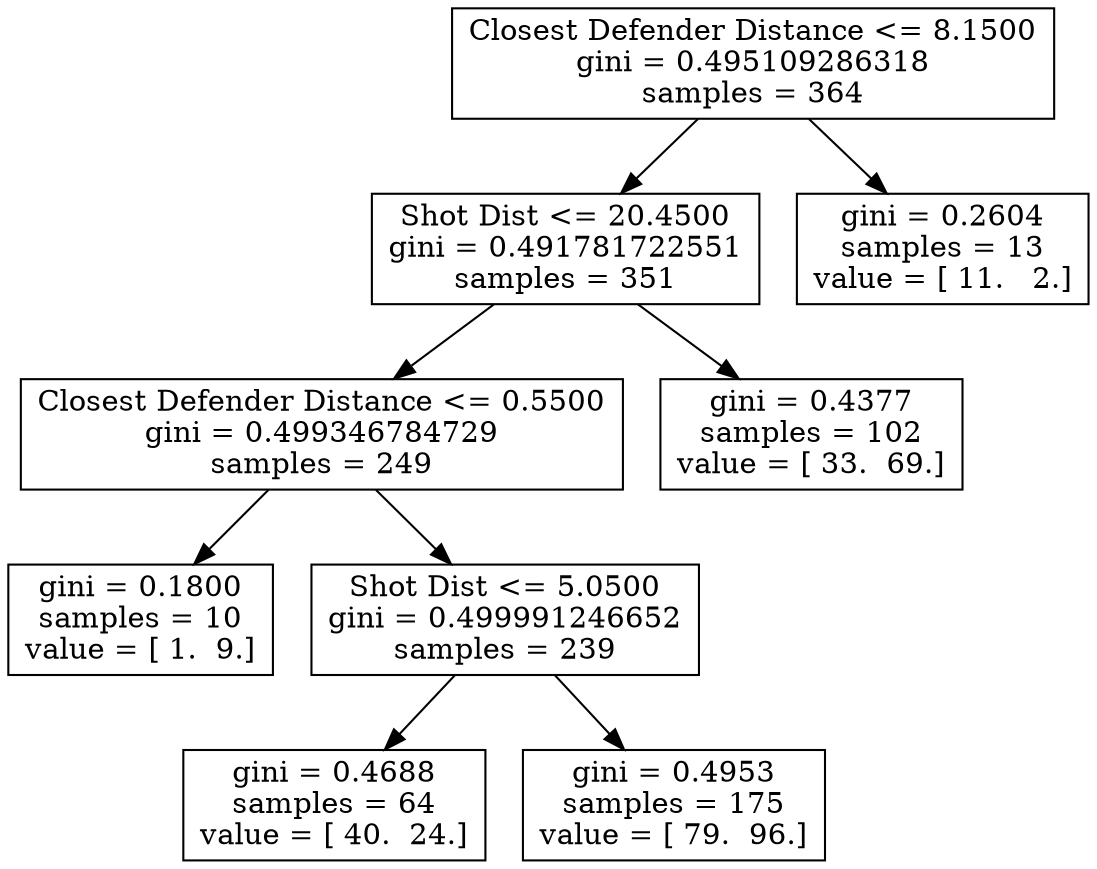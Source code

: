 digraph Tree {
0 [label="Closest Defender Distance <= 8.1500\ngini = 0.495109286318\nsamples = 364", shape="box"] ;
1 [label="Shot Dist <= 20.4500\ngini = 0.491781722551\nsamples = 351", shape="box"] ;
0 -> 1 ;
2 [label="Closest Defender Distance <= 0.5500\ngini = 0.499346784729\nsamples = 249", shape="box"] ;
1 -> 2 ;
3 [label="gini = 0.1800\nsamples = 10\nvalue = [ 1.  9.]", shape="box"] ;
2 -> 3 ;
4 [label="Shot Dist <= 5.0500\ngini = 0.499991246652\nsamples = 239", shape="box"] ;
2 -> 4 ;
5 [label="gini = 0.4688\nsamples = 64\nvalue = [ 40.  24.]", shape="box"] ;
4 -> 5 ;
6 [label="gini = 0.4953\nsamples = 175\nvalue = [ 79.  96.]", shape="box"] ;
4 -> 6 ;
7 [label="gini = 0.4377\nsamples = 102\nvalue = [ 33.  69.]", shape="box"] ;
1 -> 7 ;
8 [label="gini = 0.2604\nsamples = 13\nvalue = [ 11.   2.]", shape="box"] ;
0 -> 8 ;
}